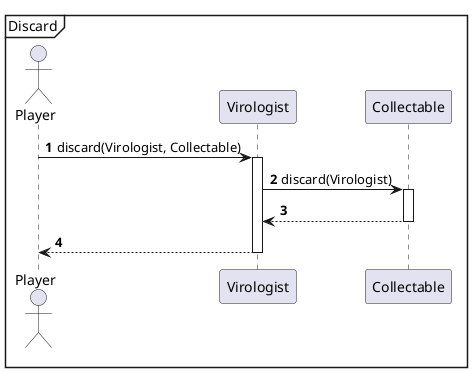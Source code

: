 @startuml
'https://plantuml.com/sequence-diagram

autonumber
Mainframe Discard
actor Player
Player->Virologist++:discard(Virologist, Collectable)
Virologist->Collectable++:discard(Virologist)
Collectable-->Virologist--
Virologist-->Player--

@enduml
